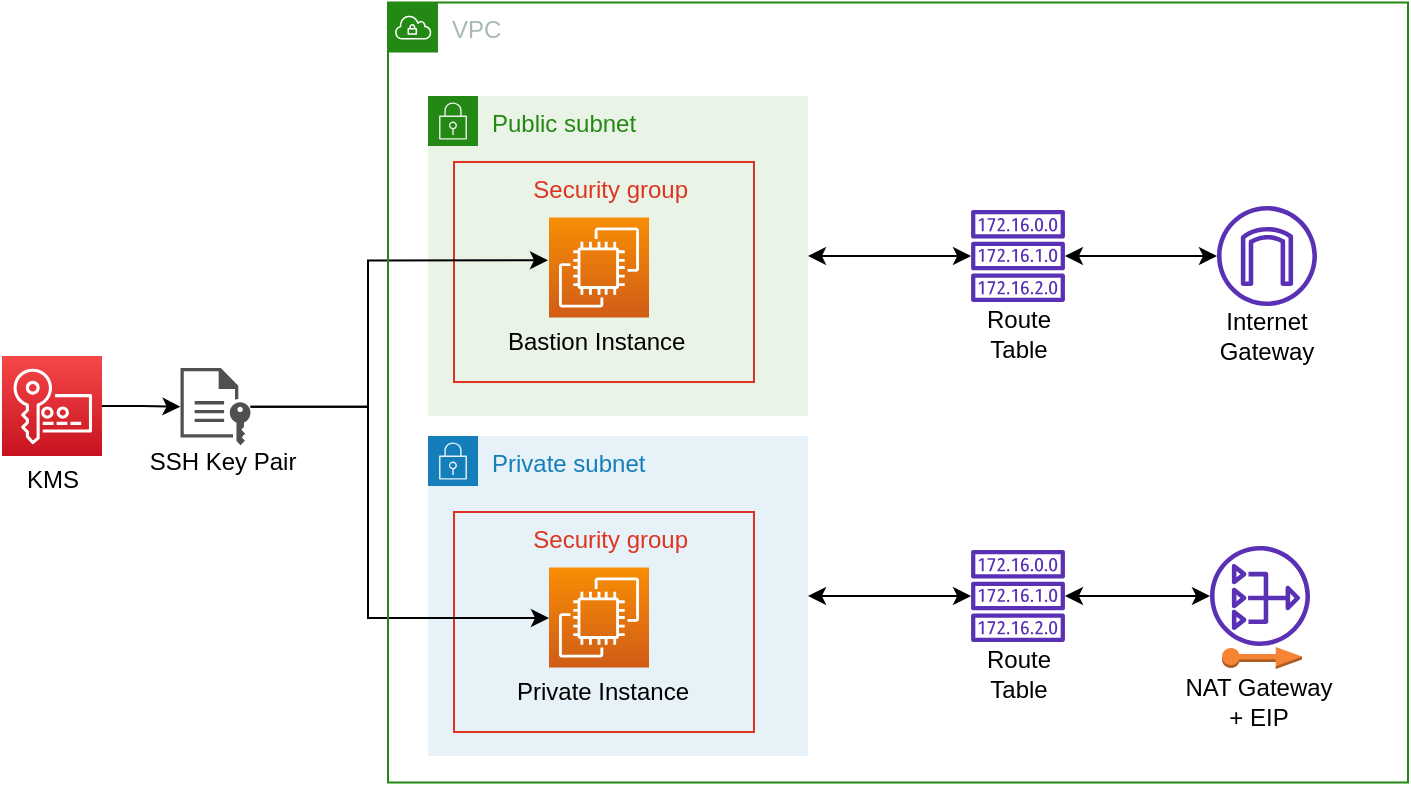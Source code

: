<mxfile version="14.1.8" type="device"><diagram id="VrJSyCtyyk0UYBWMlAai" name="Page-1"><mxGraphModel dx="362" dy="269" grid="1" gridSize="10" guides="1" tooltips="1" connect="1" arrows="1" fold="1" page="1" pageScale="1" pageWidth="850" pageHeight="1100" background="none" math="0" shadow="0"><root><mxCell id="0"/><mxCell id="1" parent="0"/><mxCell id="J8PbDbuoghye1igYl7Cn-11" style="edgeStyle=orthogonalEdgeStyle;rounded=0;orthogonalLoop=1;jettySize=auto;html=1;exitX=1;exitY=0.5;exitDx=0;exitDy=0;startArrow=classic;startFill=1;" parent="1" source="lls4c6PotRuVWO8DvVIY-3" target="J8PbDbuoghye1igYl7Cn-5" edge="1"><mxGeometry relative="1" as="geometry"/></mxCell><mxCell id="lls4c6PotRuVWO8DvVIY-3" value="Public subnet" style="points=[[0,0],[0.25,0],[0.5,0],[0.75,0],[1,0],[1,0.25],[1,0.5],[1,0.75],[1,1],[0.75,1],[0.5,1],[0.25,1],[0,1],[0,0.75],[0,0.5],[0,0.25]];outlineConnect=0;gradientColor=none;html=1;whiteSpace=wrap;fontSize=12;fontStyle=0;shape=mxgraph.aws4.group;grIcon=mxgraph.aws4.group_security_group;grStroke=0;strokeColor=#248814;fillColor=#E9F3E6;verticalAlign=top;align=left;spacingLeft=30;fontColor=#248814;dashed=0;" parent="1" vertex="1"><mxGeometry x="300" y="540" width="190" height="160" as="geometry"/></mxCell><mxCell id="IHRR78HXV8qzn52dFFDT-9" value="  Security group" style="fillColor=none;strokeColor=#DD3522;verticalAlign=top;fontStyle=0;fontColor=#DD3522;align=center;" parent="1" vertex="1"><mxGeometry x="313" y="573" width="150" height="110" as="geometry"/></mxCell><mxCell id="J8PbDbuoghye1igYl7Cn-17" style="edgeStyle=orthogonalEdgeStyle;rounded=0;orthogonalLoop=1;jettySize=auto;html=1;exitX=1;exitY=0.5;exitDx=0;exitDy=0;startArrow=classic;startFill=1;" parent="1" source="IHRR78HXV8qzn52dFFDT-1" target="J8PbDbuoghye1igYl7Cn-2" edge="1"><mxGeometry relative="1" as="geometry"/></mxCell><mxCell id="IHRR78HXV8qzn52dFFDT-1" value="Private subnet" style="points=[[0,0],[0.25,0],[0.5,0],[0.75,0],[1,0],[1,0.25],[1,0.5],[1,0.75],[1,1],[0.75,1],[0.5,1],[0.25,1],[0,1],[0,0.75],[0,0.5],[0,0.25]];outlineConnect=0;gradientColor=none;html=1;whiteSpace=wrap;fontSize=12;fontStyle=0;shape=mxgraph.aws4.group;grIcon=mxgraph.aws4.group_security_group;grStroke=0;strokeColor=#147EBA;fillColor=#E6F2F8;verticalAlign=top;align=left;spacingLeft=30;fontColor=#147EBA;dashed=0;" parent="1" vertex="1"><mxGeometry x="300" y="710" width="190" height="160" as="geometry"/></mxCell><mxCell id="IHRR78HXV8qzn52dFFDT-11" value="  Security group" style="fillColor=none;strokeColor=#DD3522;verticalAlign=top;fontStyle=0;fontColor=#DD3522;align=center;" parent="1" vertex="1"><mxGeometry x="313" y="748" width="150" height="110" as="geometry"/></mxCell><mxCell id="J8PbDbuoghye1igYl7Cn-1" value="" style="group" parent="1" vertex="1" connectable="0"><mxGeometry x="570" y="767" width="50" height="77" as="geometry"/></mxCell><mxCell id="J8PbDbuoghye1igYl7Cn-2" value="" style="outlineConnect=0;fontColor=#232F3E;gradientColor=none;fillColor=#5A30B5;strokeColor=none;dashed=0;verticalLabelPosition=bottom;verticalAlign=top;align=center;html=1;fontSize=12;fontStyle=0;aspect=fixed;pointerEvents=1;shape=mxgraph.aws4.route_table;" parent="J8PbDbuoghye1igYl7Cn-1" vertex="1"><mxGeometry x="1.4" width="47.21" height="46" as="geometry"/></mxCell><mxCell id="J8PbDbuoghye1igYl7Cn-3" value="Route&lt;br&gt;Table" style="text;html=1;resizable=0;autosize=1;align=center;verticalAlign=middle;points=[];fillColor=none;strokeColor=none;rounded=0;" parent="J8PbDbuoghye1igYl7Cn-1" vertex="1"><mxGeometry y="47" width="50" height="30" as="geometry"/></mxCell><mxCell id="J8PbDbuoghye1igYl7Cn-4" value="" style="group" parent="1" vertex="1" connectable="0"><mxGeometry x="570" y="597" width="50" height="77" as="geometry"/></mxCell><mxCell id="J8PbDbuoghye1igYl7Cn-5" value="" style="outlineConnect=0;fontColor=#232F3E;gradientColor=none;fillColor=#5A30B5;strokeColor=none;dashed=0;verticalLabelPosition=bottom;verticalAlign=top;align=center;html=1;fontSize=12;fontStyle=0;aspect=fixed;pointerEvents=1;shape=mxgraph.aws4.route_table;" parent="J8PbDbuoghye1igYl7Cn-4" vertex="1"><mxGeometry x="1.4" width="47.21" height="46" as="geometry"/></mxCell><mxCell id="J8PbDbuoghye1igYl7Cn-6" value="Route&lt;br&gt;Table" style="text;html=1;resizable=0;autosize=1;align=center;verticalAlign=middle;points=[];fillColor=none;strokeColor=none;rounded=0;" parent="J8PbDbuoghye1igYl7Cn-4" vertex="1"><mxGeometry y="47" width="50" height="30" as="geometry"/></mxCell><mxCell id="J8PbDbuoghye1igYl7Cn-15" value="" style="group" parent="1" vertex="1" connectable="0"><mxGeometry x="336.75" y="775.75" width="100" height="72.5" as="geometry"/></mxCell><mxCell id="IHRR78HXV8qzn52dFFDT-12" value="" style="outlineConnect=0;fontColor=#232F3E;gradientColor=#F78E04;gradientDirection=north;fillColor=#D05C17;strokeColor=#ffffff;dashed=0;verticalLabelPosition=bottom;verticalAlign=top;align=center;html=1;fontSize=12;fontStyle=0;aspect=fixed;shape=mxgraph.aws4.resourceIcon;resIcon=mxgraph.aws4.ec2;" parent="J8PbDbuoghye1igYl7Cn-15" vertex="1"><mxGeometry x="23.75" width="50" height="50" as="geometry"/></mxCell><mxCell id="IHRR78HXV8qzn52dFFDT-13" value="Private Instance" style="text;html=1;resizable=0;autosize=1;align=center;verticalAlign=middle;points=[];fillColor=none;strokeColor=none;rounded=0;" parent="J8PbDbuoghye1igYl7Cn-15" vertex="1"><mxGeometry y="52.5" width="100" height="20" as="geometry"/></mxCell><mxCell id="J8PbDbuoghye1igYl7Cn-16" value="" style="group" parent="1" vertex="1" connectable="0"><mxGeometry x="337.75" y="600.75" width="100" height="72.25" as="geometry"/></mxCell><mxCell id="77z5uRKux0K7pmdnF5RB-4" value="Bastion Instance" style="text;html=1;resizable=0;autosize=1;align=left;verticalAlign=middle;points=[];fillColor=none;strokeColor=none;rounded=0;" parent="J8PbDbuoghye1igYl7Cn-16" vertex="1"><mxGeometry y="52.25" width="100" height="20" as="geometry"/></mxCell><mxCell id="lls4c6PotRuVWO8DvVIY-4" value="" style="outlineConnect=0;fontColor=#232F3E;gradientColor=#F78E04;gradientDirection=north;fillColor=#D05C17;strokeColor=#ffffff;dashed=0;verticalLabelPosition=bottom;verticalAlign=top;align=center;html=1;fontSize=12;fontStyle=0;aspect=fixed;shape=mxgraph.aws4.resourceIcon;resIcon=mxgraph.aws4.ec2;" parent="J8PbDbuoghye1igYl7Cn-16" vertex="1"><mxGeometry x="22.75" width="50" height="50" as="geometry"/></mxCell><mxCell id="J8PbDbuoghye1igYl7Cn-18" style="edgeStyle=orthogonalEdgeStyle;rounded=0;orthogonalLoop=1;jettySize=auto;html=1;startArrow=classic;startFill=1;" parent="1" source="J8PbDbuoghye1igYl7Cn-2" target="IHRR78HXV8qzn52dFFDT-18" edge="1"><mxGeometry relative="1" as="geometry"/></mxCell><mxCell id="J8PbDbuoghye1igYl7Cn-26" value="" style="group" parent="1" vertex="1" connectable="0"><mxGeometry x="87" y="670" width="50" height="72" as="geometry"/></mxCell><mxCell id="J8PbDbuoghye1igYl7Cn-19" value="" style="outlineConnect=0;fontColor=#232F3E;gradientColor=#F54749;gradientDirection=north;fillColor=#C7131F;strokeColor=#ffffff;dashed=0;verticalLabelPosition=bottom;verticalAlign=top;align=center;html=1;fontSize=12;fontStyle=0;aspect=fixed;shape=mxgraph.aws4.resourceIcon;resIcon=mxgraph.aws4.key_management_service;" parent="J8PbDbuoghye1igYl7Cn-26" vertex="1"><mxGeometry width="50" height="50" as="geometry"/></mxCell><mxCell id="J8PbDbuoghye1igYl7Cn-24" value="KMS" style="text;html=1;resizable=0;autosize=1;align=center;verticalAlign=middle;points=[];fillColor=none;strokeColor=none;rounded=0;" parent="J8PbDbuoghye1igYl7Cn-26" vertex="1"><mxGeometry x="5" y="52" width="40" height="20" as="geometry"/></mxCell><mxCell id="J8PbDbuoghye1igYl7Cn-28" style="edgeStyle=orthogonalEdgeStyle;rounded=0;orthogonalLoop=1;jettySize=auto;html=1;startArrow=none;startFill=0;" parent="1" source="J8PbDbuoghye1igYl7Cn-19" target="J8PbDbuoghye1igYl7Cn-23" edge="1"><mxGeometry relative="1" as="geometry"/></mxCell><mxCell id="J8PbDbuoghye1igYl7Cn-29" style="edgeStyle=orthogonalEdgeStyle;rounded=0;orthogonalLoop=1;jettySize=auto;html=1;entryX=-0.01;entryY=0.428;entryDx=0;entryDy=0;entryPerimeter=0;startArrow=none;startFill=0;" parent="1" source="J8PbDbuoghye1igYl7Cn-23" target="lls4c6PotRuVWO8DvVIY-4" edge="1"><mxGeometry relative="1" as="geometry"><Array as="points"><mxPoint x="270" y="695"/><mxPoint x="270" y="622"/></Array></mxGeometry></mxCell><mxCell id="J8PbDbuoghye1igYl7Cn-33" style="edgeStyle=orthogonalEdgeStyle;rounded=0;orthogonalLoop=1;jettySize=auto;html=1;startArrow=none;startFill=0;" parent="1" source="J8PbDbuoghye1igYl7Cn-23" target="IHRR78HXV8qzn52dFFDT-12" edge="1"><mxGeometry relative="1" as="geometry"><Array as="points"><mxPoint x="270" y="695"/><mxPoint x="270" y="801"/></Array></mxGeometry></mxCell><mxCell id="J8PbDbuoghye1igYl7Cn-34" value="" style="group" parent="1" vertex="1" connectable="0"><mxGeometry x="152" y="676" width="90" height="57.33" as="geometry"/></mxCell><mxCell id="J8PbDbuoghye1igYl7Cn-23" value="" style="pointerEvents=1;shadow=0;dashed=0;html=1;strokeColor=none;fillColor=#505050;labelPosition=center;verticalLabelPosition=bottom;verticalAlign=top;outlineConnect=0;align=center;shape=mxgraph.office.concepts.file_key;aspect=fixed;" parent="J8PbDbuoghye1igYl7Cn-34" vertex="1"><mxGeometry x="24.25" width="35" height="38.65" as="geometry"/></mxCell><mxCell id="J8PbDbuoghye1igYl7Cn-25" value="SSH Key Pair" style="text;html=1;resizable=0;autosize=1;align=center;verticalAlign=middle;points=[];fillColor=none;strokeColor=none;rounded=0;" parent="J8PbDbuoghye1igYl7Cn-34" vertex="1"><mxGeometry y="37.33" width="90" height="20" as="geometry"/></mxCell><mxCell id="bcFsIT8lck_mqDseM0P0-1" value="" style="group" vertex="1" connectable="0" parent="1"><mxGeometry x="689" y="595" width="60" height="80.421" as="geometry"/></mxCell><mxCell id="bcFsIT8lck_mqDseM0P0-2" value="" style="outlineConnect=0;fontColor=#232F3E;fillColor=#5A30B5;strokeColor=none;dashed=0;verticalLabelPosition=bottom;verticalAlign=top;align=center;html=1;fontSize=12;fontStyle=0;aspect=fixed;pointerEvents=1;shape=mxgraph.aws4.internet_gateway;sketch=0;" vertex="1" parent="bcFsIT8lck_mqDseM0P0-1"><mxGeometry x="5.486" width="50" height="50" as="geometry"/></mxCell><mxCell id="bcFsIT8lck_mqDseM0P0-3" value="Internet&lt;br&gt;Gateway" style="text;html=1;resizable=0;autosize=1;align=center;verticalAlign=middle;points=[];fillColor=none;strokeColor=none;rounded=0;" vertex="1" parent="bcFsIT8lck_mqDseM0P0-1"><mxGeometry y="50.421" width="60" height="30" as="geometry"/></mxCell><mxCell id="bcFsIT8lck_mqDseM0P0-4" style="edgeStyle=orthogonalEdgeStyle;rounded=0;orthogonalLoop=1;jettySize=auto;html=1;startArrow=classic;startFill=1;" edge="1" parent="1" source="J8PbDbuoghye1igYl7Cn-5" target="bcFsIT8lck_mqDseM0P0-2"><mxGeometry relative="1" as="geometry"/></mxCell><mxCell id="bcFsIT8lck_mqDseM0P0-5" value="" style="group" vertex="1" connectable="0" parent="1"><mxGeometry x="280" y="493.25" width="510" height="390" as="geometry"/></mxCell><mxCell id="lls4c6PotRuVWO8DvVIY-1" value="VPC" style="points=[[0,0],[0.25,0],[0.5,0],[0.75,0],[1,0],[1,0.25],[1,0.5],[1,0.75],[1,1],[0.75,1],[0.5,1],[0.25,1],[0,1],[0,0.75],[0,0.5],[0,0.25]];outlineConnect=0;gradientColor=none;html=1;whiteSpace=wrap;fontSize=12;fontStyle=0;shape=mxgraph.aws4.group;grIcon=mxgraph.aws4.group_vpc;strokeColor=#248814;fillColor=none;verticalAlign=top;align=left;spacingLeft=30;fontColor=#AAB7B8;dashed=0;" parent="bcFsIT8lck_mqDseM0P0-5" vertex="1"><mxGeometry width="510" height="390" as="geometry"/></mxCell><mxCell id="IHRR78HXV8qzn52dFFDT-18" value="" style="outlineConnect=0;fontColor=#232F3E;gradientColor=none;fillColor=#5A30B5;strokeColor=none;dashed=0;verticalLabelPosition=bottom;verticalAlign=top;align=center;html=1;fontSize=12;fontStyle=0;aspect=fixed;pointerEvents=1;shape=mxgraph.aws4.nat_gateway;" parent="bcFsIT8lck_mqDseM0P0-5" vertex="1"><mxGeometry x="411" y="271.75" width="50" height="50" as="geometry"/></mxCell><mxCell id="IHRR78HXV8qzn52dFFDT-19" value="NAT Gateway&lt;br&gt;+ EIP" style="text;html=1;resizable=0;autosize=1;align=center;verticalAlign=middle;points=[];fillColor=none;strokeColor=none;rounded=0;" parent="bcFsIT8lck_mqDseM0P0-5" vertex="1"><mxGeometry x="390" y="335.001" width="90" height="30" as="geometry"/></mxCell><mxCell id="IHRR78HXV8qzn52dFFDT-17" value="" style="outlineConnect=0;dashed=0;verticalLabelPosition=bottom;verticalAlign=top;align=center;html=1;shape=mxgraph.aws3.elastic_ip;fillColor=#F58534;gradientColor=none;" parent="bcFsIT8lck_mqDseM0P0-5" vertex="1"><mxGeometry x="417" y="322.26" width="40" height="10.98" as="geometry"/></mxCell></root></mxGraphModel></diagram></mxfile>